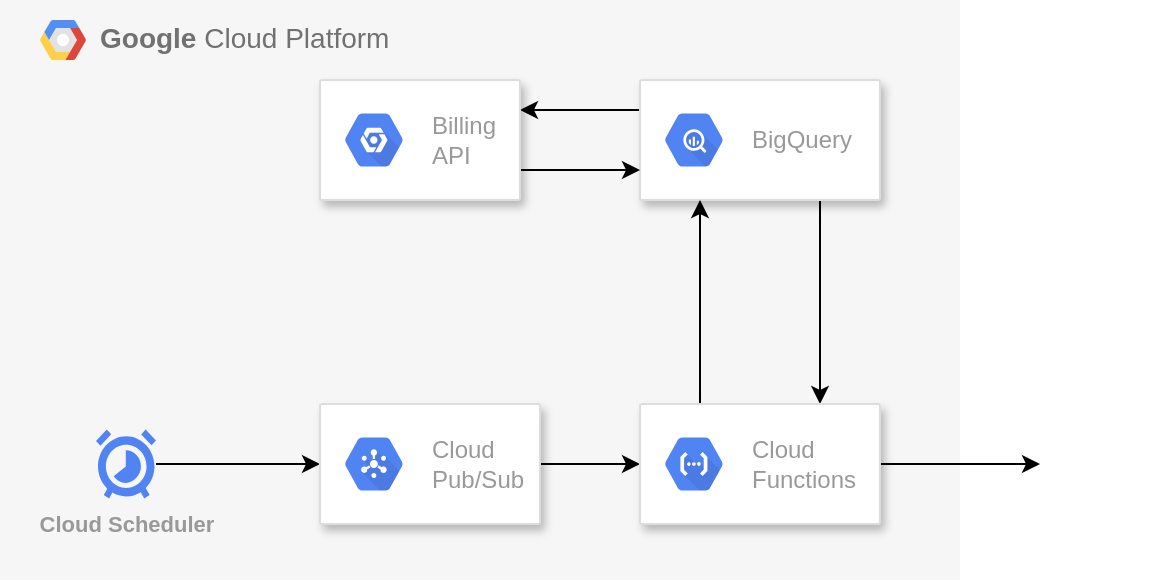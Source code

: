 <mxfile version="14.9.6" type="device"><diagram id="j6F7mp8KOFVZUkBfpEm5" name="Page-1"><mxGraphModel dx="1426" dy="914" grid="1" gridSize="10" guides="1" tooltips="1" connect="1" arrows="1" fold="1" page="1" pageScale="1" pageWidth="827" pageHeight="1169" math="0" shadow="0"><root><mxCell id="0"/><mxCell id="1" parent="0"/><mxCell id="fR6iqH4TM7XvYRPreWFl-36" value="&lt;b&gt;Google &lt;/b&gt;Cloud Platform" style="fillColor=#F6F6F6;strokeColor=none;shadow=0;gradientColor=none;fontSize=14;align=left;spacing=10;fontColor=#717171;9E9E9E;verticalAlign=top;spacingTop=-4;fontStyle=0;spacingLeft=40;html=1;" vertex="1" parent="1"><mxGeometry x="40" y="40" width="480" height="290" as="geometry"/></mxCell><mxCell id="fR6iqH4TM7XvYRPreWFl-37" value="" style="shape=mxgraph.gcp2.google_cloud_platform;fillColor=#F6F6F6;strokeColor=none;shadow=0;gradientColor=none;" vertex="1" parent="fR6iqH4TM7XvYRPreWFl-36"><mxGeometry width="23" height="20" relative="1" as="geometry"><mxPoint x="20" y="10" as="offset"/></mxGeometry></mxCell><mxCell id="fR6iqH4TM7XvYRPreWFl-23" style="edgeStyle=orthogonalEdgeStyle;rounded=0;orthogonalLoop=1;jettySize=auto;html=1;entryX=0;entryY=0.5;entryDx=0;entryDy=0;" edge="1" parent="1" source="fR6iqH4TM7XvYRPreWFl-1" target="fR6iqH4TM7XvYRPreWFl-2"><mxGeometry relative="1" as="geometry"/></mxCell><mxCell id="fR6iqH4TM7XvYRPreWFl-1" value="Cloud Scheduler" style="html=1;fillColor=#5184F3;strokeColor=none;verticalAlign=top;labelPosition=center;verticalLabelPosition=bottom;align=center;fontSize=11;fontStyle=1;fontColor=#999999;shape=mxgraph.gcp2.cloud_scheduler" vertex="1" parent="1"><mxGeometry x="88" y="254.75" width="30" height="34.5" as="geometry"/></mxCell><mxCell id="fR6iqH4TM7XvYRPreWFl-24" style="edgeStyle=orthogonalEdgeStyle;rounded=0;orthogonalLoop=1;jettySize=auto;html=1;entryX=0;entryY=0.5;entryDx=0;entryDy=0;" edge="1" parent="1" source="fR6iqH4TM7XvYRPreWFl-2" target="fR6iqH4TM7XvYRPreWFl-19"><mxGeometry relative="1" as="geometry"/></mxCell><mxCell id="fR6iqH4TM7XvYRPreWFl-2" value="" style="strokeColor=#dddddd;shadow=1;strokeWidth=1;rounded=1;absoluteArcSize=1;arcSize=2;" vertex="1" parent="1"><mxGeometry x="200" y="242" width="110" height="60" as="geometry"/></mxCell><mxCell id="fR6iqH4TM7XvYRPreWFl-3" value="Cloud&#10;Pub/Sub" style="dashed=0;connectable=0;html=1;fillColor=#5184F3;strokeColor=none;shape=mxgraph.gcp2.hexIcon;prIcon=cloud_pubsub;part=1;labelPosition=right;verticalLabelPosition=middle;align=left;verticalAlign=middle;spacingLeft=5;fontColor=#999999;fontSize=12;" vertex="1" parent="fR6iqH4TM7XvYRPreWFl-2"><mxGeometry y="0.5" width="44" height="39" relative="1" as="geometry"><mxPoint x="5" y="-19.5" as="offset"/></mxGeometry></mxCell><mxCell id="fR6iqH4TM7XvYRPreWFl-7" value="" style="shape=image;html=1;verticalAlign=top;verticalLabelPosition=bottom;labelBackgroundColor=#ffffff;imageAspect=0;aspect=fixed;image=https://cdn2.iconfinder.com/data/icons/social-media-2285/512/1_Slack_colored_svg-128.png" vertex="1" parent="1"><mxGeometry x="560" y="243" width="58" height="58" as="geometry"/></mxCell><mxCell id="fR6iqH4TM7XvYRPreWFl-26" style="edgeStyle=orthogonalEdgeStyle;rounded=0;orthogonalLoop=1;jettySize=auto;html=1;exitX=0.75;exitY=1;exitDx=0;exitDy=0;entryX=0.75;entryY=0;entryDx=0;entryDy=0;" edge="1" parent="1" source="fR6iqH4TM7XvYRPreWFl-17" target="fR6iqH4TM7XvYRPreWFl-19"><mxGeometry relative="1" as="geometry"/></mxCell><mxCell id="fR6iqH4TM7XvYRPreWFl-34" style="edgeStyle=orthogonalEdgeStyle;rounded=0;orthogonalLoop=1;jettySize=auto;html=1;exitX=0;exitY=0.25;exitDx=0;exitDy=0;entryX=1;entryY=0.25;entryDx=0;entryDy=0;" edge="1" parent="1" source="fR6iqH4TM7XvYRPreWFl-17" target="fR6iqH4TM7XvYRPreWFl-21"><mxGeometry relative="1" as="geometry"/></mxCell><mxCell id="fR6iqH4TM7XvYRPreWFl-17" value="" style="strokeColor=#dddddd;shadow=1;strokeWidth=1;rounded=1;absoluteArcSize=1;arcSize=2;" vertex="1" parent="1"><mxGeometry x="360" y="80" width="120" height="60" as="geometry"/></mxCell><mxCell id="fR6iqH4TM7XvYRPreWFl-18" value="BigQuery" style="dashed=0;connectable=0;html=1;fillColor=#5184F3;strokeColor=none;shape=mxgraph.gcp2.hexIcon;prIcon=bigquery;part=1;labelPosition=right;verticalLabelPosition=middle;align=left;verticalAlign=middle;spacingLeft=5;fontColor=#999999;fontSize=12;" vertex="1" parent="fR6iqH4TM7XvYRPreWFl-17"><mxGeometry y="0.5" width="44" height="39" relative="1" as="geometry"><mxPoint x="5" y="-19.5" as="offset"/></mxGeometry></mxCell><mxCell id="fR6iqH4TM7XvYRPreWFl-25" style="edgeStyle=orthogonalEdgeStyle;rounded=0;orthogonalLoop=1;jettySize=auto;html=1;exitX=0.25;exitY=0;exitDx=0;exitDy=0;entryX=0.25;entryY=1;entryDx=0;entryDy=0;" edge="1" parent="1" source="fR6iqH4TM7XvYRPreWFl-19" target="fR6iqH4TM7XvYRPreWFl-17"><mxGeometry relative="1" as="geometry"/></mxCell><mxCell id="fR6iqH4TM7XvYRPreWFl-28" style="edgeStyle=orthogonalEdgeStyle;rounded=0;orthogonalLoop=1;jettySize=auto;html=1;exitX=1;exitY=0.5;exitDx=0;exitDy=0;entryX=0;entryY=0.5;entryDx=0;entryDy=0;" edge="1" parent="1" source="fR6iqH4TM7XvYRPreWFl-19" target="fR6iqH4TM7XvYRPreWFl-7"><mxGeometry relative="1" as="geometry"/></mxCell><mxCell id="fR6iqH4TM7XvYRPreWFl-19" value="" style="strokeColor=#dddddd;shadow=1;strokeWidth=1;rounded=1;absoluteArcSize=1;arcSize=2;" vertex="1" parent="1"><mxGeometry x="360" y="242" width="120" height="60" as="geometry"/></mxCell><mxCell id="fR6iqH4TM7XvYRPreWFl-20" value="Cloud&#10;Functions" style="dashed=0;connectable=0;html=1;fillColor=#5184F3;strokeColor=none;shape=mxgraph.gcp2.hexIcon;prIcon=cloud_functions;part=1;labelPosition=right;verticalLabelPosition=middle;align=left;verticalAlign=middle;spacingLeft=5;fontColor=#999999;fontSize=12;" vertex="1" parent="fR6iqH4TM7XvYRPreWFl-19"><mxGeometry y="0.5" width="44" height="39" relative="1" as="geometry"><mxPoint x="5" y="-19.5" as="offset"/></mxGeometry></mxCell><mxCell id="fR6iqH4TM7XvYRPreWFl-35" style="edgeStyle=orthogonalEdgeStyle;rounded=0;orthogonalLoop=1;jettySize=auto;html=1;exitX=1;exitY=0.75;exitDx=0;exitDy=0;entryX=0;entryY=0.75;entryDx=0;entryDy=0;" edge="1" parent="1" source="fR6iqH4TM7XvYRPreWFl-21" target="fR6iqH4TM7XvYRPreWFl-17"><mxGeometry relative="1" as="geometry"/></mxCell><mxCell id="fR6iqH4TM7XvYRPreWFl-21" value="" style="strokeColor=#dddddd;shadow=1;strokeWidth=1;rounded=1;absoluteArcSize=1;arcSize=2;" vertex="1" parent="1"><mxGeometry x="200" y="80" width="100" height="60" as="geometry"/></mxCell><mxCell id="fR6iqH4TM7XvYRPreWFl-22" value="Billing&#10;API" style="dashed=0;connectable=0;html=1;fillColor=#5184F3;strokeColor=none;shape=mxgraph.gcp2.hexIcon;prIcon=placeholder;part=1;labelPosition=right;verticalLabelPosition=middle;align=left;verticalAlign=middle;spacingLeft=5;fontColor=#999999;fontSize=12;" vertex="1" parent="fR6iqH4TM7XvYRPreWFl-21"><mxGeometry y="0.5" width="44" height="39" relative="1" as="geometry"><mxPoint x="5" y="-19.5" as="offset"/></mxGeometry></mxCell></root></mxGraphModel></diagram></mxfile>
